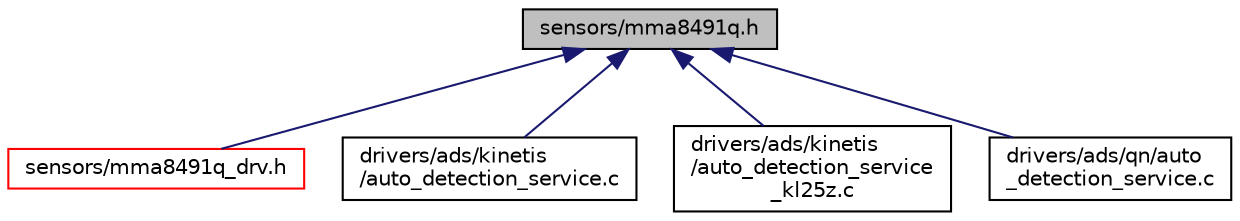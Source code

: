digraph "sensors/mma8491q.h"
{
  edge [fontname="Helvetica",fontsize="10",labelfontname="Helvetica",labelfontsize="10"];
  node [fontname="Helvetica",fontsize="10",shape=record];
  Node1 [label="sensors/mma8491q.h",height=0.2,width=0.4,color="black", fillcolor="grey75", style="filled", fontcolor="black"];
  Node1 -> Node2 [dir="back",color="midnightblue",fontsize="10",style="solid",fontname="Helvetica"];
  Node2 [label="sensors/mma8491q_drv.h",height=0.2,width=0.4,color="red", fillcolor="white", style="filled",URL="$mma8491q__drv_8h.html",tooltip="The mma8491q_drv.h file describes the MMA8491Q driver interface and structures. "];
  Node1 -> Node6 [dir="back",color="midnightblue",fontsize="10",style="solid",fontname="Helvetica"];
  Node6 [label="drivers/ads/kinetis\l/auto_detection_service.c",height=0.2,width=0.4,color="black", fillcolor="white", style="filled",URL="$kinetis_2auto__detection__service_8c.html"];
  Node1 -> Node7 [dir="back",color="midnightblue",fontsize="10",style="solid",fontname="Helvetica"];
  Node7 [label="drivers/ads/kinetis\l/auto_detection_service\l_kl25z.c",height=0.2,width=0.4,color="black", fillcolor="white", style="filled",URL="$auto__detection__service__kl25z_8c.html",tooltip="The auto detection service file implements auto detection sequence for discovery of FRDM-KL25Z Board ..."];
  Node1 -> Node8 [dir="back",color="midnightblue",fontsize="10",style="solid",fontname="Helvetica"];
  Node8 [label="drivers/ads/qn/auto\l_detection_service.c",height=0.2,width=0.4,color="black", fillcolor="white", style="filled",URL="$qn_2auto__detection__service_8c.html"];
}

